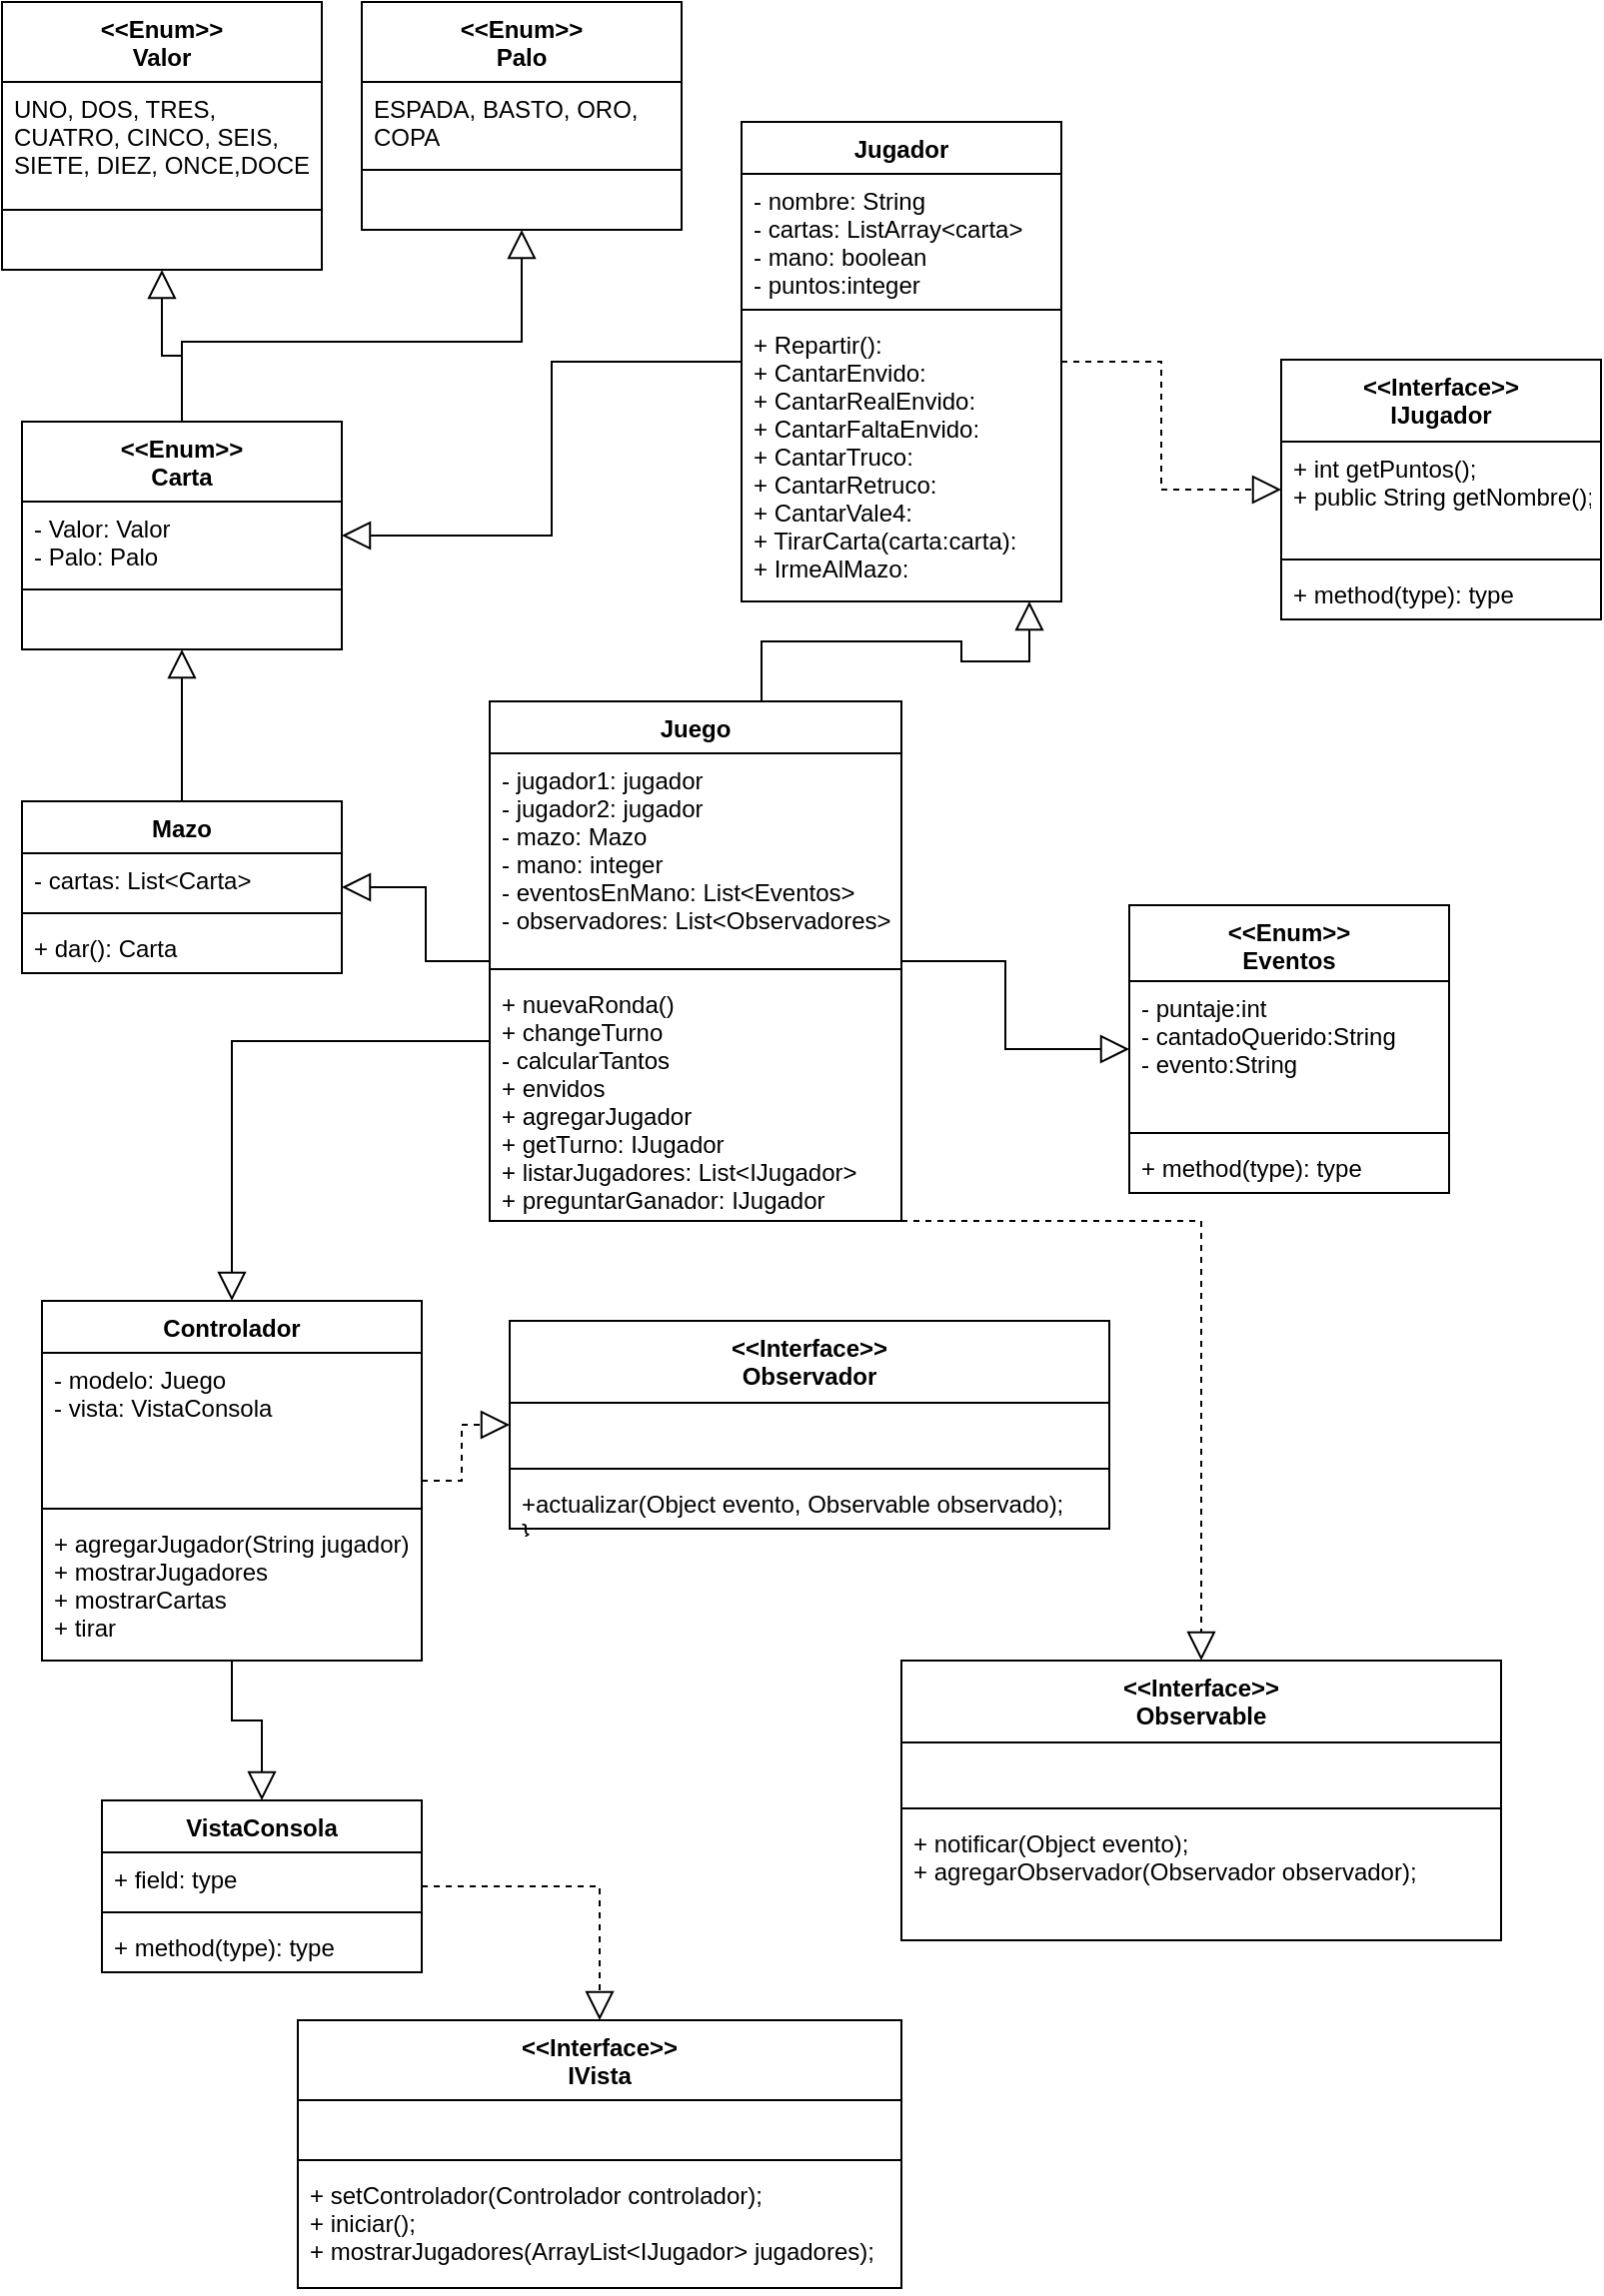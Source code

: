 <mxfile version="20.3.0" type="device"><diagram id="dyV6rF4TElnl29lzIuId" name="Página-1"><mxGraphModel dx="1021" dy="651" grid="1" gridSize="10" guides="1" tooltips="1" connect="1" arrows="1" fold="1" page="1" pageScale="1" pageWidth="827" pageHeight="1169" math="0" shadow="0"><root><mxCell id="0"/><mxCell id="1" parent="0"/><mxCell id="u1sDPXT_4wiegZ9Tvjl2-31" style="edgeStyle=orthogonalEdgeStyle;rounded=0;orthogonalLoop=1;jettySize=auto;html=1;endArrow=block;endFill=0;strokeWidth=1;endSize=12;" parent="1" source="u1sDPXT_4wiegZ9Tvjl2-1" target="u1sDPXT_4wiegZ9Tvjl2-5" edge="1"><mxGeometry relative="1" as="geometry"/></mxCell><mxCell id="QvzXrBI1SSBsv47yY6SJ-33" style="edgeStyle=orthogonalEdgeStyle;rounded=0;orthogonalLoop=1;jettySize=auto;html=1;dashed=1;strokeWidth=1;endArrow=block;endFill=0;endSize=12;" edge="1" parent="1" source="u1sDPXT_4wiegZ9Tvjl2-1" target="QvzXrBI1SSBsv47yY6SJ-24"><mxGeometry relative="1" as="geometry"><Array as="points"><mxPoint x="610" y="610"/></Array></mxGeometry></mxCell><mxCell id="u1sDPXT_4wiegZ9Tvjl2-1" value="Juego" style="swimlane;fontStyle=1;align=center;verticalAlign=top;childLayout=stackLayout;horizontal=1;startSize=26;horizontalStack=0;resizeParent=1;resizeParentMax=0;resizeLast=0;collapsible=1;marginBottom=0;" parent="1" vertex="1"><mxGeometry x="254" y="350" width="206" height="260" as="geometry"/></mxCell><mxCell id="u1sDPXT_4wiegZ9Tvjl2-2" value="- jugador1: jugador&#10;- jugador2: jugador&#10;- mazo: Mazo&#10;- mano: integer&#10;- eventosEnMano: List&lt;Eventos&gt;&#10;- observadores: List&lt;Observadores&gt;" style="text;strokeColor=none;fillColor=none;align=left;verticalAlign=top;spacingLeft=4;spacingRight=4;overflow=hidden;rotatable=0;points=[[0,0.5],[1,0.5]];portConstraint=eastwest;" parent="u1sDPXT_4wiegZ9Tvjl2-1" vertex="1"><mxGeometry y="26" width="206" height="104" as="geometry"/></mxCell><mxCell id="u1sDPXT_4wiegZ9Tvjl2-3" value="" style="line;strokeWidth=1;fillColor=none;align=left;verticalAlign=middle;spacingTop=-1;spacingLeft=3;spacingRight=3;rotatable=0;labelPosition=right;points=[];portConstraint=eastwest;strokeColor=inherit;" parent="u1sDPXT_4wiegZ9Tvjl2-1" vertex="1"><mxGeometry y="130" width="206" height="8" as="geometry"/></mxCell><mxCell id="u1sDPXT_4wiegZ9Tvjl2-4" value="+ nuevaRonda()&#10;+ changeTurno&#10;- calcularTantos&#10;+ envidos&#10;+ agregarJugador&#10;+ getTurno: IJugador&#10;+ listarJugadores: List&lt;IJugador&gt;&#10;+ preguntarGanador: IJugador" style="text;strokeColor=none;fillColor=none;align=left;verticalAlign=top;spacingLeft=4;spacingRight=4;overflow=hidden;rotatable=0;points=[[0,0.5],[1,0.5]];portConstraint=eastwest;" parent="u1sDPXT_4wiegZ9Tvjl2-1" vertex="1"><mxGeometry y="138" width="206" height="122" as="geometry"/></mxCell><mxCell id="u1sDPXT_4wiegZ9Tvjl2-20" style="edgeStyle=orthogonalEdgeStyle;rounded=0;orthogonalLoop=1;jettySize=auto;html=1;endArrow=block;endFill=0;strokeWidth=1;endSize=12;" parent="1" source="u1sDPXT_4wiegZ9Tvjl2-5" target="u1sDPXT_4wiegZ9Tvjl2-9" edge="1"><mxGeometry relative="1" as="geometry"/></mxCell><mxCell id="u1sDPXT_4wiegZ9Tvjl2-5" value="Mazo" style="swimlane;fontStyle=1;align=center;verticalAlign=top;childLayout=stackLayout;horizontal=1;startSize=26;horizontalStack=0;resizeParent=1;resizeParentMax=0;resizeLast=0;collapsible=1;marginBottom=0;" parent="1" vertex="1"><mxGeometry x="20" y="400" width="160" height="86" as="geometry"/></mxCell><mxCell id="u1sDPXT_4wiegZ9Tvjl2-6" value="- cartas: List&lt;Carta&gt;" style="text;strokeColor=none;fillColor=none;align=left;verticalAlign=top;spacingLeft=4;spacingRight=4;overflow=hidden;rotatable=0;points=[[0,0.5],[1,0.5]];portConstraint=eastwest;" parent="u1sDPXT_4wiegZ9Tvjl2-5" vertex="1"><mxGeometry y="26" width="160" height="26" as="geometry"/></mxCell><mxCell id="u1sDPXT_4wiegZ9Tvjl2-7" value="" style="line;strokeWidth=1;fillColor=none;align=left;verticalAlign=middle;spacingTop=-1;spacingLeft=3;spacingRight=3;rotatable=0;labelPosition=right;points=[];portConstraint=eastwest;strokeColor=inherit;" parent="u1sDPXT_4wiegZ9Tvjl2-5" vertex="1"><mxGeometry y="52" width="160" height="8" as="geometry"/></mxCell><mxCell id="u1sDPXT_4wiegZ9Tvjl2-8" value="+ dar(): Carta" style="text;strokeColor=none;fillColor=none;align=left;verticalAlign=top;spacingLeft=4;spacingRight=4;overflow=hidden;rotatable=0;points=[[0,0.5],[1,0.5]];portConstraint=eastwest;" parent="u1sDPXT_4wiegZ9Tvjl2-5" vertex="1"><mxGeometry y="60" width="160" height="26" as="geometry"/></mxCell><mxCell id="u1sDPXT_4wiegZ9Tvjl2-21" style="edgeStyle=orthogonalEdgeStyle;rounded=0;orthogonalLoop=1;jettySize=auto;html=1;endArrow=block;endFill=0;strokeWidth=1;endSize=12;" parent="1" source="u1sDPXT_4wiegZ9Tvjl2-9" target="u1sDPXT_4wiegZ9Tvjl2-22" edge="1"><mxGeometry relative="1" as="geometry"><mxPoint x="190" y="10" as="targetPoint"/></mxGeometry></mxCell><mxCell id="u1sDPXT_4wiegZ9Tvjl2-30" style="edgeStyle=orthogonalEdgeStyle;rounded=0;orthogonalLoop=1;jettySize=auto;html=1;endArrow=block;endFill=0;strokeWidth=1;endSize=12;" parent="1" source="u1sDPXT_4wiegZ9Tvjl2-9" target="u1sDPXT_4wiegZ9Tvjl2-26" edge="1"><mxGeometry relative="1" as="geometry"><Array as="points"><mxPoint x="100" y="170"/><mxPoint x="270" y="170"/></Array></mxGeometry></mxCell><mxCell id="u1sDPXT_4wiegZ9Tvjl2-9" value="&lt;&lt;Enum&gt;&gt;&#10;Carta" style="swimlane;fontStyle=1;align=center;verticalAlign=top;childLayout=stackLayout;horizontal=1;startSize=40;horizontalStack=0;resizeParent=1;resizeParentMax=0;resizeLast=0;collapsible=1;marginBottom=0;" parent="1" vertex="1"><mxGeometry x="20" y="210" width="160" height="114" as="geometry"/></mxCell><mxCell id="u1sDPXT_4wiegZ9Tvjl2-10" value="- Valor: Valor&#10;- Palo: Palo" style="text;strokeColor=none;fillColor=none;align=left;verticalAlign=top;spacingLeft=4;spacingRight=4;overflow=hidden;rotatable=0;points=[[0,0.5],[1,0.5]];portConstraint=eastwest;" parent="u1sDPXT_4wiegZ9Tvjl2-9" vertex="1"><mxGeometry y="40" width="160" height="40" as="geometry"/></mxCell><mxCell id="u1sDPXT_4wiegZ9Tvjl2-11" value="" style="line;strokeWidth=1;fillColor=none;align=left;verticalAlign=middle;spacingTop=-1;spacingLeft=3;spacingRight=3;rotatable=0;labelPosition=right;points=[];portConstraint=eastwest;strokeColor=inherit;" parent="u1sDPXT_4wiegZ9Tvjl2-9" vertex="1"><mxGeometry y="80" width="160" height="8" as="geometry"/></mxCell><mxCell id="u1sDPXT_4wiegZ9Tvjl2-12" value=" " style="text;strokeColor=none;fillColor=none;align=left;verticalAlign=top;spacingLeft=4;spacingRight=4;overflow=hidden;rotatable=0;points=[[0,0.5],[1,0.5]];portConstraint=eastwest;" parent="u1sDPXT_4wiegZ9Tvjl2-9" vertex="1"><mxGeometry y="88" width="160" height="26" as="geometry"/></mxCell><mxCell id="u1sDPXT_4wiegZ9Tvjl2-32" style="edgeStyle=orthogonalEdgeStyle;rounded=0;orthogonalLoop=1;jettySize=auto;html=1;endArrow=block;endFill=0;strokeWidth=1;endSize=12;" parent="1" source="u1sDPXT_4wiegZ9Tvjl2-13" target="u1sDPXT_4wiegZ9Tvjl2-9" edge="1"><mxGeometry relative="1" as="geometry"/></mxCell><mxCell id="QvzXrBI1SSBsv47yY6SJ-10" style="edgeStyle=orthogonalEdgeStyle;rounded=0;orthogonalLoop=1;jettySize=auto;html=1;dashed=1;endArrow=block;endFill=0;strokeWidth=1;endSize=12;" edge="1" parent="1" source="u1sDPXT_4wiegZ9Tvjl2-13" target="QvzXrBI1SSBsv47yY6SJ-1"><mxGeometry relative="1" as="geometry"/></mxCell><mxCell id="u1sDPXT_4wiegZ9Tvjl2-13" value="Jugador" style="swimlane;fontStyle=1;align=center;verticalAlign=top;childLayout=stackLayout;horizontal=1;startSize=26;horizontalStack=0;resizeParent=1;resizeParentMax=0;resizeLast=0;collapsible=1;marginBottom=0;" parent="1" vertex="1"><mxGeometry x="380" y="60" width="160" height="240" as="geometry"/></mxCell><mxCell id="u1sDPXT_4wiegZ9Tvjl2-14" value="- nombre: String&#10;- cartas: ListArray&lt;carta&gt;&#10;- mano: boolean&#10;- puntos:integer" style="text;strokeColor=none;fillColor=none;align=left;verticalAlign=top;spacingLeft=4;spacingRight=4;overflow=hidden;rotatable=0;points=[[0,0.5],[1,0.5]];portConstraint=eastwest;" parent="u1sDPXT_4wiegZ9Tvjl2-13" vertex="1"><mxGeometry y="26" width="160" height="64" as="geometry"/></mxCell><mxCell id="u1sDPXT_4wiegZ9Tvjl2-15" value="" style="line;strokeWidth=1;fillColor=none;align=left;verticalAlign=middle;spacingTop=-1;spacingLeft=3;spacingRight=3;rotatable=0;labelPosition=right;points=[];portConstraint=eastwest;strokeColor=inherit;" parent="u1sDPXT_4wiegZ9Tvjl2-13" vertex="1"><mxGeometry y="90" width="160" height="8" as="geometry"/></mxCell><mxCell id="u1sDPXT_4wiegZ9Tvjl2-16" value="+ Repartir():&#10;+ CantarEnvido:&#10;+ CantarRealEnvido:&#10;+ CantarFaltaEnvido:&#10;+ CantarTruco:&#10;+ CantarRetruco:&#10;+ CantarVale4:&#10;+ TirarCarta(carta:carta):&#10;+ IrmeAlMazo:" style="text;strokeColor=none;fillColor=none;align=left;verticalAlign=top;spacingLeft=4;spacingRight=4;overflow=hidden;rotatable=0;points=[[0,0.5],[1,0.5]];portConstraint=eastwest;" parent="u1sDPXT_4wiegZ9Tvjl2-13" vertex="1"><mxGeometry y="98" width="160" height="142" as="geometry"/></mxCell><mxCell id="u1sDPXT_4wiegZ9Tvjl2-22" value="&lt;&lt;Enum&gt;&gt;&#10;Valor" style="swimlane;fontStyle=1;align=center;verticalAlign=top;childLayout=stackLayout;horizontal=1;startSize=40;horizontalStack=0;resizeParent=1;resizeParentMax=0;resizeLast=0;collapsible=1;marginBottom=0;" parent="1" vertex="1"><mxGeometry x="10" width="160" height="134" as="geometry"/></mxCell><mxCell id="u1sDPXT_4wiegZ9Tvjl2-23" value="UNO, DOS, TRES, &#10;CUATRO, CINCO, SEIS,&#10;SIETE, DIEZ, ONCE,DOCE&#10;" style="text;strokeColor=none;fillColor=none;align=left;verticalAlign=top;spacingLeft=4;spacingRight=4;overflow=hidden;rotatable=0;points=[[0,0.5],[1,0.5]];portConstraint=eastwest;" parent="u1sDPXT_4wiegZ9Tvjl2-22" vertex="1"><mxGeometry y="40" width="160" height="60" as="geometry"/></mxCell><mxCell id="u1sDPXT_4wiegZ9Tvjl2-24" value="" style="line;strokeWidth=1;fillColor=none;align=left;verticalAlign=middle;spacingTop=-1;spacingLeft=3;spacingRight=3;rotatable=0;labelPosition=right;points=[];portConstraint=eastwest;strokeColor=inherit;" parent="u1sDPXT_4wiegZ9Tvjl2-22" vertex="1"><mxGeometry y="100" width="160" height="8" as="geometry"/></mxCell><mxCell id="u1sDPXT_4wiegZ9Tvjl2-25" value=" " style="text;strokeColor=none;fillColor=none;align=left;verticalAlign=top;spacingLeft=4;spacingRight=4;overflow=hidden;rotatable=0;points=[[0,0.5],[1,0.5]];portConstraint=eastwest;" parent="u1sDPXT_4wiegZ9Tvjl2-22" vertex="1"><mxGeometry y="108" width="160" height="26" as="geometry"/></mxCell><mxCell id="u1sDPXT_4wiegZ9Tvjl2-26" value="&lt;&lt;Enum&gt;&gt;&#10;Palo" style="swimlane;fontStyle=1;align=center;verticalAlign=top;childLayout=stackLayout;horizontal=1;startSize=40;horizontalStack=0;resizeParent=1;resizeParentMax=0;resizeLast=0;collapsible=1;marginBottom=0;" parent="1" vertex="1"><mxGeometry x="190" width="160" height="114" as="geometry"/></mxCell><mxCell id="u1sDPXT_4wiegZ9Tvjl2-27" value="ESPADA, BASTO, ORO, &#10;COPA " style="text;strokeColor=none;fillColor=none;align=left;verticalAlign=top;spacingLeft=4;spacingRight=4;overflow=hidden;rotatable=0;points=[[0,0.5],[1,0.5]];portConstraint=eastwest;" parent="u1sDPXT_4wiegZ9Tvjl2-26" vertex="1"><mxGeometry y="40" width="160" height="40" as="geometry"/></mxCell><mxCell id="u1sDPXT_4wiegZ9Tvjl2-28" value="" style="line;strokeWidth=1;fillColor=none;align=left;verticalAlign=middle;spacingTop=-1;spacingLeft=3;spacingRight=3;rotatable=0;labelPosition=right;points=[];portConstraint=eastwest;strokeColor=inherit;" parent="u1sDPXT_4wiegZ9Tvjl2-26" vertex="1"><mxGeometry y="80" width="160" height="8" as="geometry"/></mxCell><mxCell id="u1sDPXT_4wiegZ9Tvjl2-29" value=" " style="text;strokeColor=none;fillColor=none;align=left;verticalAlign=top;spacingLeft=4;spacingRight=4;overflow=hidden;rotatable=0;points=[[0,0.5],[1,0.5]];portConstraint=eastwest;" parent="u1sDPXT_4wiegZ9Tvjl2-26" vertex="1"><mxGeometry y="88" width="160" height="26" as="geometry"/></mxCell><mxCell id="QvzXrBI1SSBsv47yY6SJ-1" value="&lt;&lt;Interface&gt;&gt;&#10;IJugador" style="swimlane;fontStyle=1;align=center;verticalAlign=top;childLayout=stackLayout;horizontal=1;startSize=41;horizontalStack=0;resizeParent=1;resizeParentMax=0;resizeLast=0;collapsible=1;marginBottom=0;" vertex="1" parent="1"><mxGeometry x="650" y="179" width="160" height="130" as="geometry"/></mxCell><mxCell id="QvzXrBI1SSBsv47yY6SJ-2" value="+ int getPuntos();&#10;+ public String getNombre();" style="text;strokeColor=none;fillColor=none;align=left;verticalAlign=top;spacingLeft=4;spacingRight=4;overflow=hidden;rotatable=0;points=[[0,0.5],[1,0.5]];portConstraint=eastwest;" vertex="1" parent="QvzXrBI1SSBsv47yY6SJ-1"><mxGeometry y="41" width="160" height="55" as="geometry"/></mxCell><mxCell id="QvzXrBI1SSBsv47yY6SJ-3" value="" style="line;strokeWidth=1;fillColor=none;align=left;verticalAlign=middle;spacingTop=-1;spacingLeft=3;spacingRight=3;rotatable=0;labelPosition=right;points=[];portConstraint=eastwest;strokeColor=inherit;" vertex="1" parent="QvzXrBI1SSBsv47yY6SJ-1"><mxGeometry y="96" width="160" height="8" as="geometry"/></mxCell><mxCell id="QvzXrBI1SSBsv47yY6SJ-4" value="+ method(type): type" style="text;strokeColor=none;fillColor=none;align=left;verticalAlign=top;spacingLeft=4;spacingRight=4;overflow=hidden;rotatable=0;points=[[0,0.5],[1,0.5]];portConstraint=eastwest;" vertex="1" parent="QvzXrBI1SSBsv47yY6SJ-1"><mxGeometry y="104" width="160" height="26" as="geometry"/></mxCell><mxCell id="QvzXrBI1SSBsv47yY6SJ-5" value="&lt;&lt;Enum&gt;&gt;&#10;Eventos" style="swimlane;fontStyle=1;align=center;verticalAlign=top;childLayout=stackLayout;horizontal=1;startSize=38;horizontalStack=0;resizeParent=1;resizeParentMax=0;resizeLast=0;collapsible=1;marginBottom=0;" vertex="1" parent="1"><mxGeometry x="574" y="452" width="160" height="144" as="geometry"/></mxCell><mxCell id="QvzXrBI1SSBsv47yY6SJ-6" value="- puntaje:int &#10;&#9;- cantadoQuerido:String &#10;&#9;- evento:String " style="text;strokeColor=none;fillColor=none;align=left;verticalAlign=top;spacingLeft=4;spacingRight=4;overflow=hidden;rotatable=0;points=[[0,0.5],[1,0.5]];portConstraint=eastwest;" vertex="1" parent="QvzXrBI1SSBsv47yY6SJ-5"><mxGeometry y="38" width="160" height="72" as="geometry"/></mxCell><mxCell id="QvzXrBI1SSBsv47yY6SJ-7" value="" style="line;strokeWidth=1;fillColor=none;align=left;verticalAlign=middle;spacingTop=-1;spacingLeft=3;spacingRight=3;rotatable=0;labelPosition=right;points=[];portConstraint=eastwest;strokeColor=inherit;" vertex="1" parent="QvzXrBI1SSBsv47yY6SJ-5"><mxGeometry y="110" width="160" height="8" as="geometry"/></mxCell><mxCell id="QvzXrBI1SSBsv47yY6SJ-8" value="+ method(type): type" style="text;strokeColor=none;fillColor=none;align=left;verticalAlign=top;spacingLeft=4;spacingRight=4;overflow=hidden;rotatable=0;points=[[0,0.5],[1,0.5]];portConstraint=eastwest;" vertex="1" parent="QvzXrBI1SSBsv47yY6SJ-5"><mxGeometry y="118" width="160" height="26" as="geometry"/></mxCell><mxCell id="QvzXrBI1SSBsv47yY6SJ-11" style="edgeStyle=orthogonalEdgeStyle;rounded=0;orthogonalLoop=1;jettySize=auto;html=1;endArrow=block;endFill=0;strokeWidth=1;endSize=12;" edge="1" parent="1" source="u1sDPXT_4wiegZ9Tvjl2-1" target="QvzXrBI1SSBsv47yY6SJ-5"><mxGeometry relative="1" as="geometry"><mxPoint x="414" y="539.999" as="sourcePoint"/><mxPoint x="528" y="583.999" as="targetPoint"/></mxGeometry></mxCell><mxCell id="QvzXrBI1SSBsv47yY6SJ-12" style="edgeStyle=orthogonalEdgeStyle;rounded=0;orthogonalLoop=1;jettySize=auto;html=1;endArrow=block;endFill=0;strokeWidth=1;endSize=12;" edge="1" parent="1" source="u1sDPXT_4wiegZ9Tvjl2-1" target="u1sDPXT_4wiegZ9Tvjl2-13"><mxGeometry relative="1" as="geometry"><Array as="points"><mxPoint x="390" y="320"/><mxPoint x="490" y="320"/><mxPoint x="490" y="330"/><mxPoint x="524" y="330"/></Array><mxPoint x="330" y="320" as="sourcePoint"/><mxPoint x="523.999" y="290" as="targetPoint"/></mxGeometry></mxCell><mxCell id="QvzXrBI1SSBsv47yY6SJ-39" style="edgeStyle=orthogonalEdgeStyle;rounded=0;orthogonalLoop=1;jettySize=auto;html=1;strokeWidth=1;endArrow=block;endFill=0;endSize=12;" edge="1" parent="1" source="QvzXrBI1SSBsv47yY6SJ-13" target="QvzXrBI1SSBsv47yY6SJ-28"><mxGeometry relative="1" as="geometry"/></mxCell><mxCell id="QvzXrBI1SSBsv47yY6SJ-13" value="Controlador" style="swimlane;fontStyle=1;align=center;verticalAlign=top;childLayout=stackLayout;horizontal=1;startSize=26;horizontalStack=0;resizeParent=1;resizeParentMax=0;resizeLast=0;collapsible=1;marginBottom=0;" vertex="1" parent="1"><mxGeometry x="30" y="650" width="190" height="180" as="geometry"/></mxCell><mxCell id="QvzXrBI1SSBsv47yY6SJ-14" value="- modelo: Juego&#10;&#9;- vista: VistaConsola" style="text;strokeColor=none;fillColor=none;align=left;verticalAlign=top;spacingLeft=4;spacingRight=4;overflow=hidden;rotatable=0;points=[[0,0.5],[1,0.5]];portConstraint=eastwest;" vertex="1" parent="QvzXrBI1SSBsv47yY6SJ-13"><mxGeometry y="26" width="190" height="74" as="geometry"/></mxCell><mxCell id="QvzXrBI1SSBsv47yY6SJ-15" value="" style="line;strokeWidth=1;fillColor=none;align=left;verticalAlign=middle;spacingTop=-1;spacingLeft=3;spacingRight=3;rotatable=0;labelPosition=right;points=[];portConstraint=eastwest;strokeColor=inherit;" vertex="1" parent="QvzXrBI1SSBsv47yY6SJ-13"><mxGeometry y="100" width="190" height="8" as="geometry"/></mxCell><mxCell id="QvzXrBI1SSBsv47yY6SJ-16" value="+ agregarJugador(String jugador)&#10;+ mostrarJugadores &#10;+ mostrarCartas&#10;+ tirar" style="text;strokeColor=none;fillColor=none;align=left;verticalAlign=top;spacingLeft=4;spacingRight=4;overflow=hidden;rotatable=0;points=[[0,0.5],[1,0.5]];portConstraint=eastwest;" vertex="1" parent="QvzXrBI1SSBsv47yY6SJ-13"><mxGeometry y="108" width="190" height="72" as="geometry"/></mxCell><mxCell id="QvzXrBI1SSBsv47yY6SJ-17" value="&lt;&lt;Interface&gt;&gt;&#10;Observador" style="swimlane;fontStyle=1;align=center;verticalAlign=top;childLayout=stackLayout;horizontal=1;startSize=41;horizontalStack=0;resizeParent=1;resizeParentMax=0;resizeLast=0;collapsible=1;marginBottom=0;" vertex="1" parent="1"><mxGeometry x="264" y="660" width="300" height="104" as="geometry"/></mxCell><mxCell id="QvzXrBI1SSBsv47yY6SJ-18" value=" " style="text;strokeColor=none;fillColor=none;align=left;verticalAlign=top;spacingLeft=4;spacingRight=4;overflow=hidden;rotatable=0;points=[[0,0.5],[1,0.5]];portConstraint=eastwest;" vertex="1" parent="QvzXrBI1SSBsv47yY6SJ-17"><mxGeometry y="41" width="300" height="29" as="geometry"/></mxCell><mxCell id="QvzXrBI1SSBsv47yY6SJ-19" value="" style="line;strokeWidth=1;fillColor=none;align=left;verticalAlign=middle;spacingTop=-1;spacingLeft=3;spacingRight=3;rotatable=0;labelPosition=right;points=[];portConstraint=eastwest;strokeColor=inherit;" vertex="1" parent="QvzXrBI1SSBsv47yY6SJ-17"><mxGeometry y="70" width="300" height="8" as="geometry"/></mxCell><mxCell id="QvzXrBI1SSBsv47yY6SJ-20" value="+actualizar(Object evento, Observable observado);&#10;}" style="text;strokeColor=none;fillColor=none;align=left;verticalAlign=top;spacingLeft=4;spacingRight=4;overflow=hidden;rotatable=0;points=[[0,0.5],[1,0.5]];portConstraint=eastwest;" vertex="1" parent="QvzXrBI1SSBsv47yY6SJ-17"><mxGeometry y="78" width="300" height="26" as="geometry"/></mxCell><mxCell id="QvzXrBI1SSBsv47yY6SJ-22" style="edgeStyle=orthogonalEdgeStyle;rounded=0;orthogonalLoop=1;jettySize=auto;html=1;dashed=1;endArrow=block;endFill=0;strokeWidth=1;endSize=12;" edge="1" parent="1" source="QvzXrBI1SSBsv47yY6SJ-13" target="QvzXrBI1SSBsv47yY6SJ-17"><mxGeometry relative="1" as="geometry"><mxPoint x="200" y="679.999" as="sourcePoint"/><mxPoint x="310" y="743.999" as="targetPoint"/></mxGeometry></mxCell><mxCell id="QvzXrBI1SSBsv47yY6SJ-23" style="edgeStyle=orthogonalEdgeStyle;rounded=0;orthogonalLoop=1;jettySize=auto;html=1;endArrow=block;endFill=0;strokeWidth=1;endSize=12;" edge="1" parent="1" source="u1sDPXT_4wiegZ9Tvjl2-1" target="QvzXrBI1SSBsv47yY6SJ-13"><mxGeometry relative="1" as="geometry"><mxPoint x="264" y="490.059" as="sourcePoint"/><mxPoint x="190" y="453" as="targetPoint"/><Array as="points"><mxPoint x="125" y="520"/></Array></mxGeometry></mxCell><mxCell id="QvzXrBI1SSBsv47yY6SJ-24" value="&lt;&lt;Interface&gt;&gt;&#10;Observable" style="swimlane;fontStyle=1;align=center;verticalAlign=top;childLayout=stackLayout;horizontal=1;startSize=41;horizontalStack=0;resizeParent=1;resizeParentMax=0;resizeLast=0;collapsible=1;marginBottom=0;" vertex="1" parent="1"><mxGeometry x="460" y="830" width="300" height="140" as="geometry"/></mxCell><mxCell id="QvzXrBI1SSBsv47yY6SJ-25" value=" " style="text;strokeColor=none;fillColor=none;align=left;verticalAlign=top;spacingLeft=4;spacingRight=4;overflow=hidden;rotatable=0;points=[[0,0.5],[1,0.5]];portConstraint=eastwest;" vertex="1" parent="QvzXrBI1SSBsv47yY6SJ-24"><mxGeometry y="41" width="300" height="29" as="geometry"/></mxCell><mxCell id="QvzXrBI1SSBsv47yY6SJ-26" value="" style="line;strokeWidth=1;fillColor=none;align=left;verticalAlign=middle;spacingTop=-1;spacingLeft=3;spacingRight=3;rotatable=0;labelPosition=right;points=[];portConstraint=eastwest;strokeColor=inherit;" vertex="1" parent="QvzXrBI1SSBsv47yY6SJ-24"><mxGeometry y="70" width="300" height="8" as="geometry"/></mxCell><mxCell id="QvzXrBI1SSBsv47yY6SJ-27" value="+ notificar(Object evento);&#10;+ agregarObservador(Observador observador);" style="text;strokeColor=none;fillColor=none;align=left;verticalAlign=top;spacingLeft=4;spacingRight=4;overflow=hidden;rotatable=0;points=[[0,0.5],[1,0.5]];portConstraint=eastwest;" vertex="1" parent="QvzXrBI1SSBsv47yY6SJ-24"><mxGeometry y="78" width="300" height="62" as="geometry"/></mxCell><mxCell id="QvzXrBI1SSBsv47yY6SJ-38" style="edgeStyle=orthogonalEdgeStyle;rounded=0;orthogonalLoop=1;jettySize=auto;html=1;dashed=1;strokeWidth=1;endArrow=block;endFill=0;endSize=12;" edge="1" parent="1" source="QvzXrBI1SSBsv47yY6SJ-28" target="QvzXrBI1SSBsv47yY6SJ-34"><mxGeometry relative="1" as="geometry"><Array as="points"><mxPoint x="309" y="943"/></Array></mxGeometry></mxCell><mxCell id="QvzXrBI1SSBsv47yY6SJ-28" value="VistaConsola" style="swimlane;fontStyle=1;align=center;verticalAlign=top;childLayout=stackLayout;horizontal=1;startSize=26;horizontalStack=0;resizeParent=1;resizeParentMax=0;resizeLast=0;collapsible=1;marginBottom=0;" vertex="1" parent="1"><mxGeometry x="60" y="900" width="160" height="86" as="geometry"/></mxCell><mxCell id="QvzXrBI1SSBsv47yY6SJ-29" value="+ field: type" style="text;strokeColor=none;fillColor=none;align=left;verticalAlign=top;spacingLeft=4;spacingRight=4;overflow=hidden;rotatable=0;points=[[0,0.5],[1,0.5]];portConstraint=eastwest;" vertex="1" parent="QvzXrBI1SSBsv47yY6SJ-28"><mxGeometry y="26" width="160" height="26" as="geometry"/></mxCell><mxCell id="QvzXrBI1SSBsv47yY6SJ-30" value="" style="line;strokeWidth=1;fillColor=none;align=left;verticalAlign=middle;spacingTop=-1;spacingLeft=3;spacingRight=3;rotatable=0;labelPosition=right;points=[];portConstraint=eastwest;strokeColor=inherit;" vertex="1" parent="QvzXrBI1SSBsv47yY6SJ-28"><mxGeometry y="52" width="160" height="8" as="geometry"/></mxCell><mxCell id="QvzXrBI1SSBsv47yY6SJ-31" value="+ method(type): type" style="text;strokeColor=none;fillColor=none;align=left;verticalAlign=top;spacingLeft=4;spacingRight=4;overflow=hidden;rotatable=0;points=[[0,0.5],[1,0.5]];portConstraint=eastwest;" vertex="1" parent="QvzXrBI1SSBsv47yY6SJ-28"><mxGeometry y="60" width="160" height="26" as="geometry"/></mxCell><mxCell id="QvzXrBI1SSBsv47yY6SJ-34" value="&lt;&lt;Interface&gt;&gt;&#10;IVista" style="swimlane;fontStyle=1;align=center;verticalAlign=top;childLayout=stackLayout;horizontal=1;startSize=40;horizontalStack=0;resizeParent=1;resizeParentMax=0;resizeLast=0;collapsible=1;marginBottom=0;" vertex="1" parent="1"><mxGeometry x="158" y="1010" width="302" height="134" as="geometry"/></mxCell><mxCell id="QvzXrBI1SSBsv47yY6SJ-35" value=" " style="text;strokeColor=none;fillColor=none;align=left;verticalAlign=top;spacingLeft=4;spacingRight=4;overflow=hidden;rotatable=0;points=[[0,0.5],[1,0.5]];portConstraint=eastwest;" vertex="1" parent="QvzXrBI1SSBsv47yY6SJ-34"><mxGeometry y="40" width="302" height="26" as="geometry"/></mxCell><mxCell id="QvzXrBI1SSBsv47yY6SJ-36" value="" style="line;strokeWidth=1;fillColor=none;align=left;verticalAlign=middle;spacingTop=-1;spacingLeft=3;spacingRight=3;rotatable=0;labelPosition=right;points=[];portConstraint=eastwest;strokeColor=inherit;" vertex="1" parent="QvzXrBI1SSBsv47yY6SJ-34"><mxGeometry y="66" width="302" height="8" as="geometry"/></mxCell><mxCell id="QvzXrBI1SSBsv47yY6SJ-37" value="+ setControlador(Controlador controlador);&#10;+ iniciar();&#10;&#9;+ mostrarJugadores(ArrayList&lt;IJugador&gt; jugadores);" style="text;strokeColor=none;fillColor=none;align=left;verticalAlign=top;spacingLeft=4;spacingRight=4;overflow=hidden;rotatable=0;points=[[0,0.5],[1,0.5]];portConstraint=eastwest;" vertex="1" parent="QvzXrBI1SSBsv47yY6SJ-34"><mxGeometry y="74" width="302" height="60" as="geometry"/></mxCell></root></mxGraphModel></diagram></mxfile>